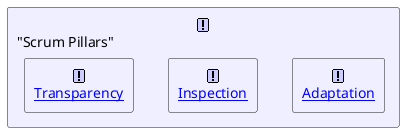 {
  "sha1": "4nw4kt2g9jn1994wegp5r4r2xtkxmd1",
  "insertion": {
    "when": "2024-05-30T20:48:20.526Z",
    "url": "https://github.com/plantuml/plantuml/issues/1053",
    "user": "plantuml@gmail.com"
  }
}
@startuml
rectangle SCRUMPILLARS <<$archimate/motivation-principle>> <<motivation-principle>> #Motivation [
"Scrum Pillars"
{{
  skinparam backgroundColor #Motivation
  archimate #MOTIVATION "[[https://scrumguides.org/scrum-guide.html#transparency {Transparency} Transparency]]" <<motivation-principle>> as TRANSPARENCY
  archimate #MOTIVATION "[[https://scrumguides.org/scrum-guide.html#inspection {Inspection} Inspection]]" <<motivation-principle>> as INSPECTION
  archimate #MOTIVATION "[[https://scrumguides.org/scrum-guide.html#adaptation {Adaptation} Adaptation]]" <<motivation-principle>> as ADAPTATION

  TRANSPARENCY -[hidden]right- INSPECTION
  INSPECTION -[hidden]right- ADAPTATION
 }}
]
@enduml
